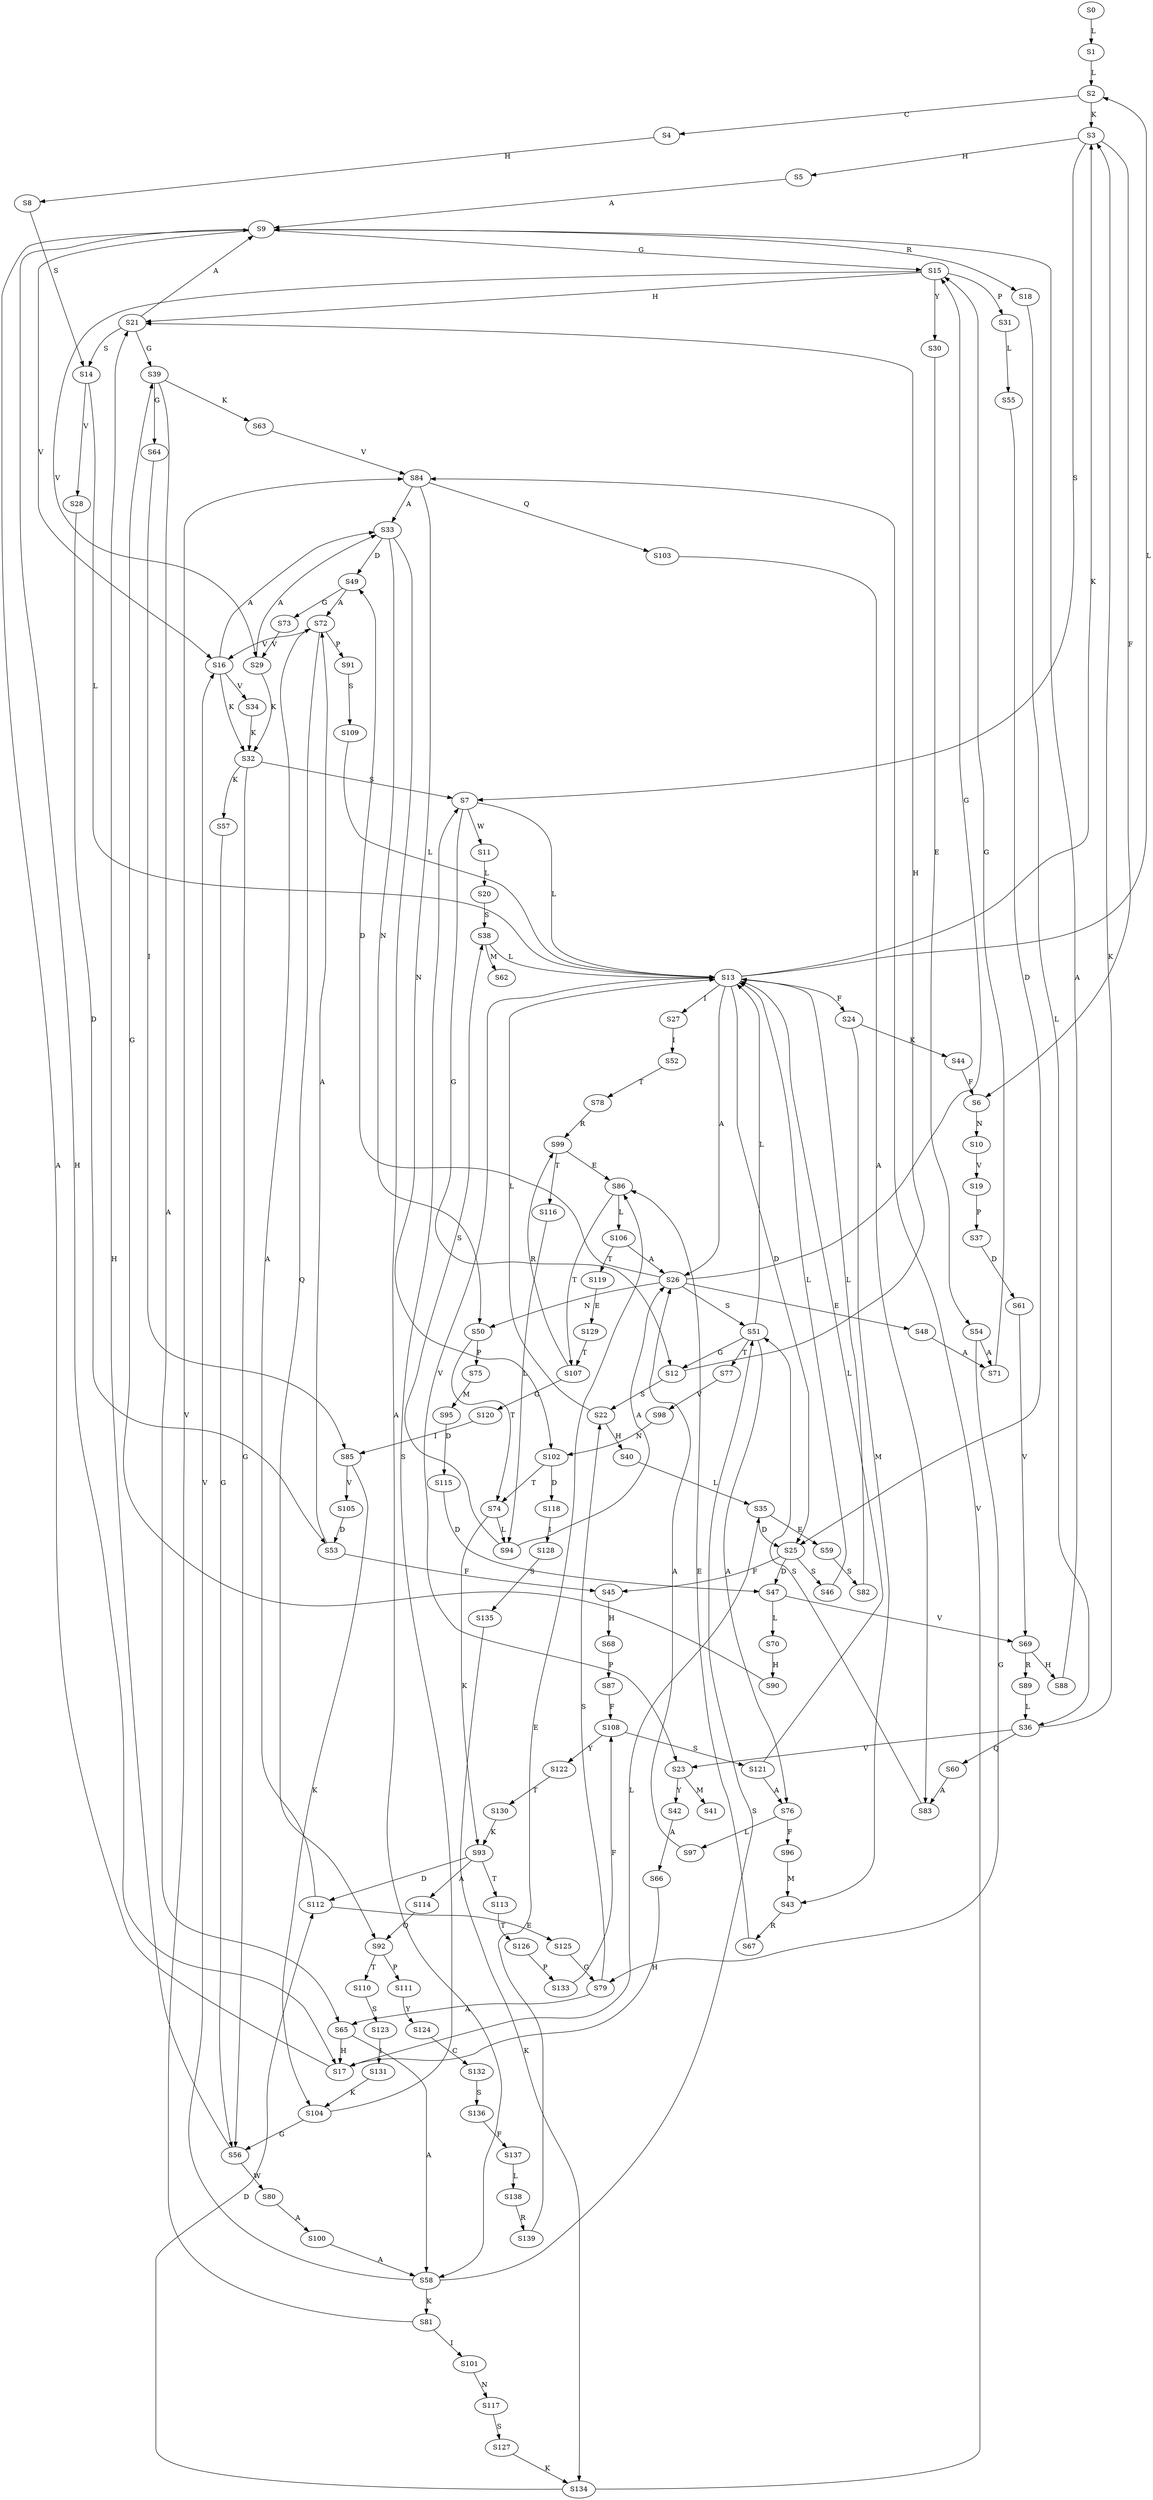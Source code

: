 strict digraph  {
	S0 -> S1 [ label = L ];
	S1 -> S2 [ label = L ];
	S2 -> S3 [ label = K ];
	S2 -> S4 [ label = C ];
	S3 -> S5 [ label = H ];
	S3 -> S6 [ label = F ];
	S3 -> S7 [ label = S ];
	S4 -> S8 [ label = H ];
	S5 -> S9 [ label = A ];
	S6 -> S10 [ label = N ];
	S7 -> S11 [ label = W ];
	S7 -> S12 [ label = G ];
	S7 -> S13 [ label = L ];
	S8 -> S14 [ label = S ];
	S9 -> S15 [ label = G ];
	S9 -> S16 [ label = V ];
	S9 -> S17 [ label = H ];
	S9 -> S18 [ label = R ];
	S10 -> S19 [ label = V ];
	S11 -> S20 [ label = L ];
	S12 -> S21 [ label = H ];
	S12 -> S22 [ label = S ];
	S13 -> S23 [ label = V ];
	S13 -> S24 [ label = F ];
	S13 -> S25 [ label = D ];
	S13 -> S26 [ label = A ];
	S13 -> S2 [ label = L ];
	S13 -> S27 [ label = I ];
	S13 -> S3 [ label = K ];
	S14 -> S13 [ label = L ];
	S14 -> S28 [ label = V ];
	S15 -> S29 [ label = V ];
	S15 -> S30 [ label = Y ];
	S15 -> S21 [ label = H ];
	S15 -> S31 [ label = P ];
	S16 -> S32 [ label = K ];
	S16 -> S33 [ label = A ];
	S16 -> S34 [ label = V ];
	S17 -> S9 [ label = A ];
	S17 -> S35 [ label = L ];
	S18 -> S36 [ label = L ];
	S19 -> S37 [ label = P ];
	S20 -> S38 [ label = S ];
	S21 -> S14 [ label = S ];
	S21 -> S39 [ label = G ];
	S21 -> S9 [ label = A ];
	S22 -> S13 [ label = L ];
	S22 -> S40 [ label = H ];
	S23 -> S41 [ label = M ];
	S23 -> S42 [ label = Y ];
	S24 -> S43 [ label = M ];
	S24 -> S44 [ label = K ];
	S25 -> S45 [ label = F ];
	S25 -> S46 [ label = S ];
	S25 -> S47 [ label = D ];
	S26 -> S48 [ label = E ];
	S26 -> S49 [ label = D ];
	S26 -> S50 [ label = N ];
	S26 -> S51 [ label = S ];
	S26 -> S15 [ label = G ];
	S27 -> S52 [ label = I ];
	S28 -> S53 [ label = D ];
	S29 -> S32 [ label = K ];
	S29 -> S33 [ label = A ];
	S30 -> S54 [ label = E ];
	S31 -> S55 [ label = L ];
	S32 -> S56 [ label = G ];
	S32 -> S57 [ label = K ];
	S32 -> S7 [ label = S ];
	S33 -> S50 [ label = N ];
	S33 -> S58 [ label = A ];
	S33 -> S49 [ label = D ];
	S34 -> S32 [ label = K ];
	S35 -> S25 [ label = D ];
	S35 -> S59 [ label = E ];
	S36 -> S3 [ label = K ];
	S36 -> S60 [ label = Q ];
	S36 -> S23 [ label = V ];
	S37 -> S61 [ label = D ];
	S38 -> S62 [ label = M ];
	S38 -> S13 [ label = L ];
	S39 -> S63 [ label = K ];
	S39 -> S64 [ label = G ];
	S39 -> S65 [ label = A ];
	S40 -> S35 [ label = L ];
	S42 -> S66 [ label = A ];
	S43 -> S67 [ label = R ];
	S44 -> S6 [ label = F ];
	S45 -> S68 [ label = H ];
	S46 -> S13 [ label = L ];
	S47 -> S69 [ label = V ];
	S47 -> S70 [ label = L ];
	S48 -> S71 [ label = A ];
	S49 -> S72 [ label = A ];
	S49 -> S73 [ label = G ];
	S50 -> S74 [ label = T ];
	S50 -> S75 [ label = P ];
	S51 -> S12 [ label = G ];
	S51 -> S13 [ label = L ];
	S51 -> S76 [ label = A ];
	S51 -> S77 [ label = T ];
	S52 -> S78 [ label = T ];
	S53 -> S45 [ label = F ];
	S53 -> S72 [ label = A ];
	S54 -> S79 [ label = G ];
	S54 -> S71 [ label = A ];
	S55 -> S25 [ label = D ];
	S56 -> S80 [ label = W ];
	S56 -> S21 [ label = H ];
	S57 -> S56 [ label = G ];
	S58 -> S81 [ label = K ];
	S58 -> S51 [ label = S ];
	S58 -> S16 [ label = V ];
	S59 -> S82 [ label = S ];
	S60 -> S83 [ label = A ];
	S61 -> S69 [ label = V ];
	S63 -> S84 [ label = V ];
	S64 -> S85 [ label = I ];
	S65 -> S17 [ label = H ];
	S65 -> S58 [ label = A ];
	S66 -> S17 [ label = H ];
	S67 -> S86 [ label = E ];
	S68 -> S87 [ label = P ];
	S69 -> S88 [ label = H ];
	S69 -> S89 [ label = R ];
	S70 -> S90 [ label = H ];
	S71 -> S15 [ label = G ];
	S72 -> S91 [ label = P ];
	S72 -> S16 [ label = V ];
	S72 -> S92 [ label = Q ];
	S73 -> S29 [ label = V ];
	S74 -> S93 [ label = K ];
	S74 -> S94 [ label = L ];
	S75 -> S95 [ label = M ];
	S76 -> S96 [ label = F ];
	S76 -> S97 [ label = L ];
	S77 -> S98 [ label = V ];
	S78 -> S99 [ label = R ];
	S79 -> S65 [ label = A ];
	S79 -> S22 [ label = S ];
	S80 -> S100 [ label = A ];
	S81 -> S84 [ label = V ];
	S81 -> S101 [ label = I ];
	S82 -> S13 [ label = L ];
	S83 -> S51 [ label = S ];
	S84 -> S102 [ label = N ];
	S84 -> S103 [ label = Q ];
	S84 -> S33 [ label = A ];
	S85 -> S104 [ label = K ];
	S85 -> S105 [ label = V ];
	S86 -> S106 [ label = L ];
	S86 -> S107 [ label = T ];
	S87 -> S108 [ label = F ];
	S88 -> S9 [ label = A ];
	S89 -> S36 [ label = L ];
	S90 -> S39 [ label = G ];
	S91 -> S109 [ label = S ];
	S92 -> S110 [ label = T ];
	S92 -> S111 [ label = P ];
	S93 -> S112 [ label = D ];
	S93 -> S113 [ label = T ];
	S93 -> S114 [ label = A ];
	S94 -> S26 [ label = A ];
	S94 -> S38 [ label = S ];
	S95 -> S115 [ label = D ];
	S96 -> S43 [ label = M ];
	S97 -> S26 [ label = A ];
	S98 -> S102 [ label = N ];
	S99 -> S116 [ label = T ];
	S99 -> S86 [ label = E ];
	S100 -> S58 [ label = A ];
	S101 -> S117 [ label = N ];
	S102 -> S74 [ label = T ];
	S102 -> S118 [ label = D ];
	S103 -> S83 [ label = A ];
	S104 -> S56 [ label = G ];
	S104 -> S7 [ label = S ];
	S105 -> S53 [ label = D ];
	S106 -> S26 [ label = A ];
	S106 -> S119 [ label = T ];
	S107 -> S99 [ label = R ];
	S107 -> S120 [ label = G ];
	S108 -> S121 [ label = S ];
	S108 -> S122 [ label = Y ];
	S109 -> S13 [ label = L ];
	S110 -> S123 [ label = S ];
	S111 -> S124 [ label = Y ];
	S112 -> S72 [ label = A ];
	S112 -> S125 [ label = E ];
	S113 -> S126 [ label = T ];
	S114 -> S92 [ label = Q ];
	S115 -> S47 [ label = D ];
	S116 -> S94 [ label = L ];
	S117 -> S127 [ label = S ];
	S118 -> S128 [ label = I ];
	S119 -> S129 [ label = E ];
	S120 -> S85 [ label = I ];
	S121 -> S13 [ label = L ];
	S121 -> S76 [ label = A ];
	S122 -> S130 [ label = T ];
	S123 -> S131 [ label = I ];
	S124 -> S132 [ label = C ];
	S125 -> S79 [ label = G ];
	S126 -> S133 [ label = P ];
	S127 -> S134 [ label = K ];
	S128 -> S135 [ label = S ];
	S129 -> S107 [ label = T ];
	S130 -> S93 [ label = K ];
	S131 -> S104 [ label = K ];
	S132 -> S136 [ label = S ];
	S133 -> S108 [ label = F ];
	S134 -> S112 [ label = D ];
	S134 -> S84 [ label = V ];
	S135 -> S134 [ label = K ];
	S136 -> S137 [ label = F ];
	S137 -> S138 [ label = L ];
	S138 -> S139 [ label = R ];
	S139 -> S86 [ label = E ];
}
